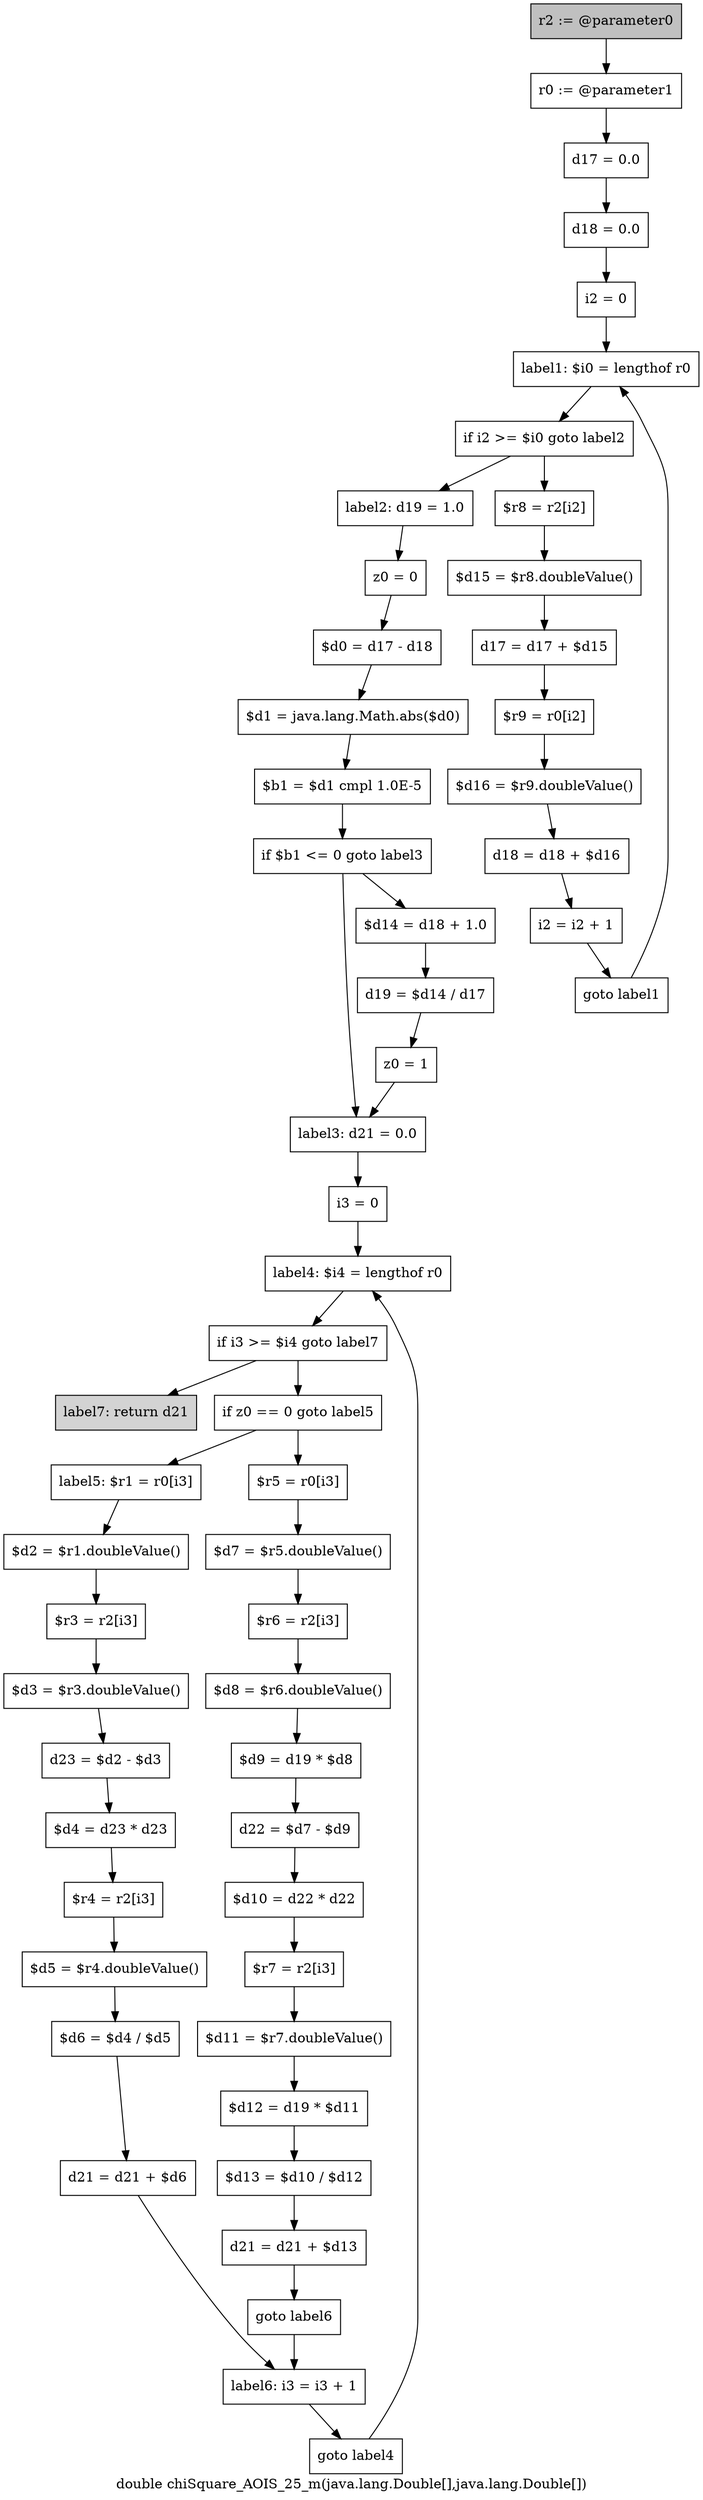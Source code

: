 digraph "double chiSquare_AOIS_25_m(java.lang.Double[],java.lang.Double[])" {
    label="double chiSquare_AOIS_25_m(java.lang.Double[],java.lang.Double[])";
    node [shape=box];
    "0" [style=filled,fillcolor=gray,label="r2 := @parameter0",];
    "1" [label="r0 := @parameter1",];
    "0"->"1";
    "2" [label="d17 = 0.0",];
    "1"->"2";
    "3" [label="d18 = 0.0",];
    "2"->"3";
    "4" [label="i2 = 0",];
    "3"->"4";
    "5" [label="label1: $i0 = lengthof r0",];
    "4"->"5";
    "6" [label="if i2 >= $i0 goto label2",];
    "5"->"6";
    "7" [label="$r8 = r2[i2]",];
    "6"->"7";
    "15" [label="label2: d19 = 1.0",];
    "6"->"15";
    "8" [label="$d15 = $r8.doubleValue()",];
    "7"->"8";
    "9" [label="d17 = d17 + $d15",];
    "8"->"9";
    "10" [label="$r9 = r0[i2]",];
    "9"->"10";
    "11" [label="$d16 = $r9.doubleValue()",];
    "10"->"11";
    "12" [label="d18 = d18 + $d16",];
    "11"->"12";
    "13" [label="i2 = i2 + 1",];
    "12"->"13";
    "14" [label="goto label1",];
    "13"->"14";
    "14"->"5";
    "16" [label="z0 = 0",];
    "15"->"16";
    "17" [label="$d0 = d17 - d18",];
    "16"->"17";
    "18" [label="$d1 = java.lang.Math.abs($d0)",];
    "17"->"18";
    "19" [label="$b1 = $d1 cmpl 1.0E-5",];
    "18"->"19";
    "20" [label="if $b1 <= 0 goto label3",];
    "19"->"20";
    "21" [label="$d14 = d18 + 1.0",];
    "20"->"21";
    "24" [label="label3: d21 = 0.0",];
    "20"->"24";
    "22" [label="d19 = $d14 / d17",];
    "21"->"22";
    "23" [label="z0 = 1",];
    "22"->"23";
    "23"->"24";
    "25" [label="i3 = 0",];
    "24"->"25";
    "26" [label="label4: $i4 = lengthof r0",];
    "25"->"26";
    "27" [label="if i3 >= $i4 goto label7",];
    "26"->"27";
    "28" [label="if z0 == 0 goto label5",];
    "27"->"28";
    "54" [style=filled,fillcolor=lightgray,label="label7: return d21",];
    "27"->"54";
    "29" [label="$r5 = r0[i3]",];
    "28"->"29";
    "42" [label="label5: $r1 = r0[i3]",];
    "28"->"42";
    "30" [label="$d7 = $r5.doubleValue()",];
    "29"->"30";
    "31" [label="$r6 = r2[i3]",];
    "30"->"31";
    "32" [label="$d8 = $r6.doubleValue()",];
    "31"->"32";
    "33" [label="$d9 = d19 * $d8",];
    "32"->"33";
    "34" [label="d22 = $d7 - $d9",];
    "33"->"34";
    "35" [label="$d10 = d22 * d22",];
    "34"->"35";
    "36" [label="$r7 = r2[i3]",];
    "35"->"36";
    "37" [label="$d11 = $r7.doubleValue()",];
    "36"->"37";
    "38" [label="$d12 = d19 * $d11",];
    "37"->"38";
    "39" [label="$d13 = $d10 / $d12",];
    "38"->"39";
    "40" [label="d21 = d21 + $d13",];
    "39"->"40";
    "41" [label="goto label6",];
    "40"->"41";
    "52" [label="label6: i3 = i3 + 1",];
    "41"->"52";
    "43" [label="$d2 = $r1.doubleValue()",];
    "42"->"43";
    "44" [label="$r3 = r2[i3]",];
    "43"->"44";
    "45" [label="$d3 = $r3.doubleValue()",];
    "44"->"45";
    "46" [label="d23 = $d2 - $d3",];
    "45"->"46";
    "47" [label="$d4 = d23 * d23",];
    "46"->"47";
    "48" [label="$r4 = r2[i3]",];
    "47"->"48";
    "49" [label="$d5 = $r4.doubleValue()",];
    "48"->"49";
    "50" [label="$d6 = $d4 / $d5",];
    "49"->"50";
    "51" [label="d21 = d21 + $d6",];
    "50"->"51";
    "51"->"52";
    "53" [label="goto label4",];
    "52"->"53";
    "53"->"26";
}
